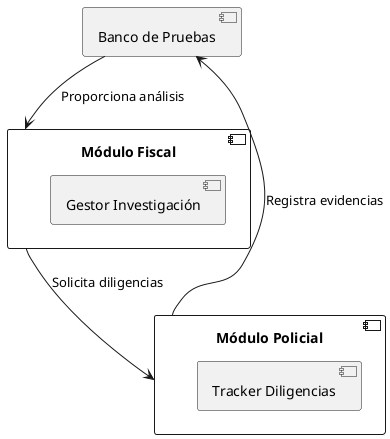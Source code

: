 @startuml
component "Módulo Fiscal" as MF {
  [Gestor Investigación]
}

component "Módulo Policial" as MP {
  [Tracker Diligencias]
}

component "Banco de Pruebas" as BP

MF --> MP : Solicita diligencias
MP --> BP : Registra evidencias
BP --> MF : Proporciona análisis
@enduml